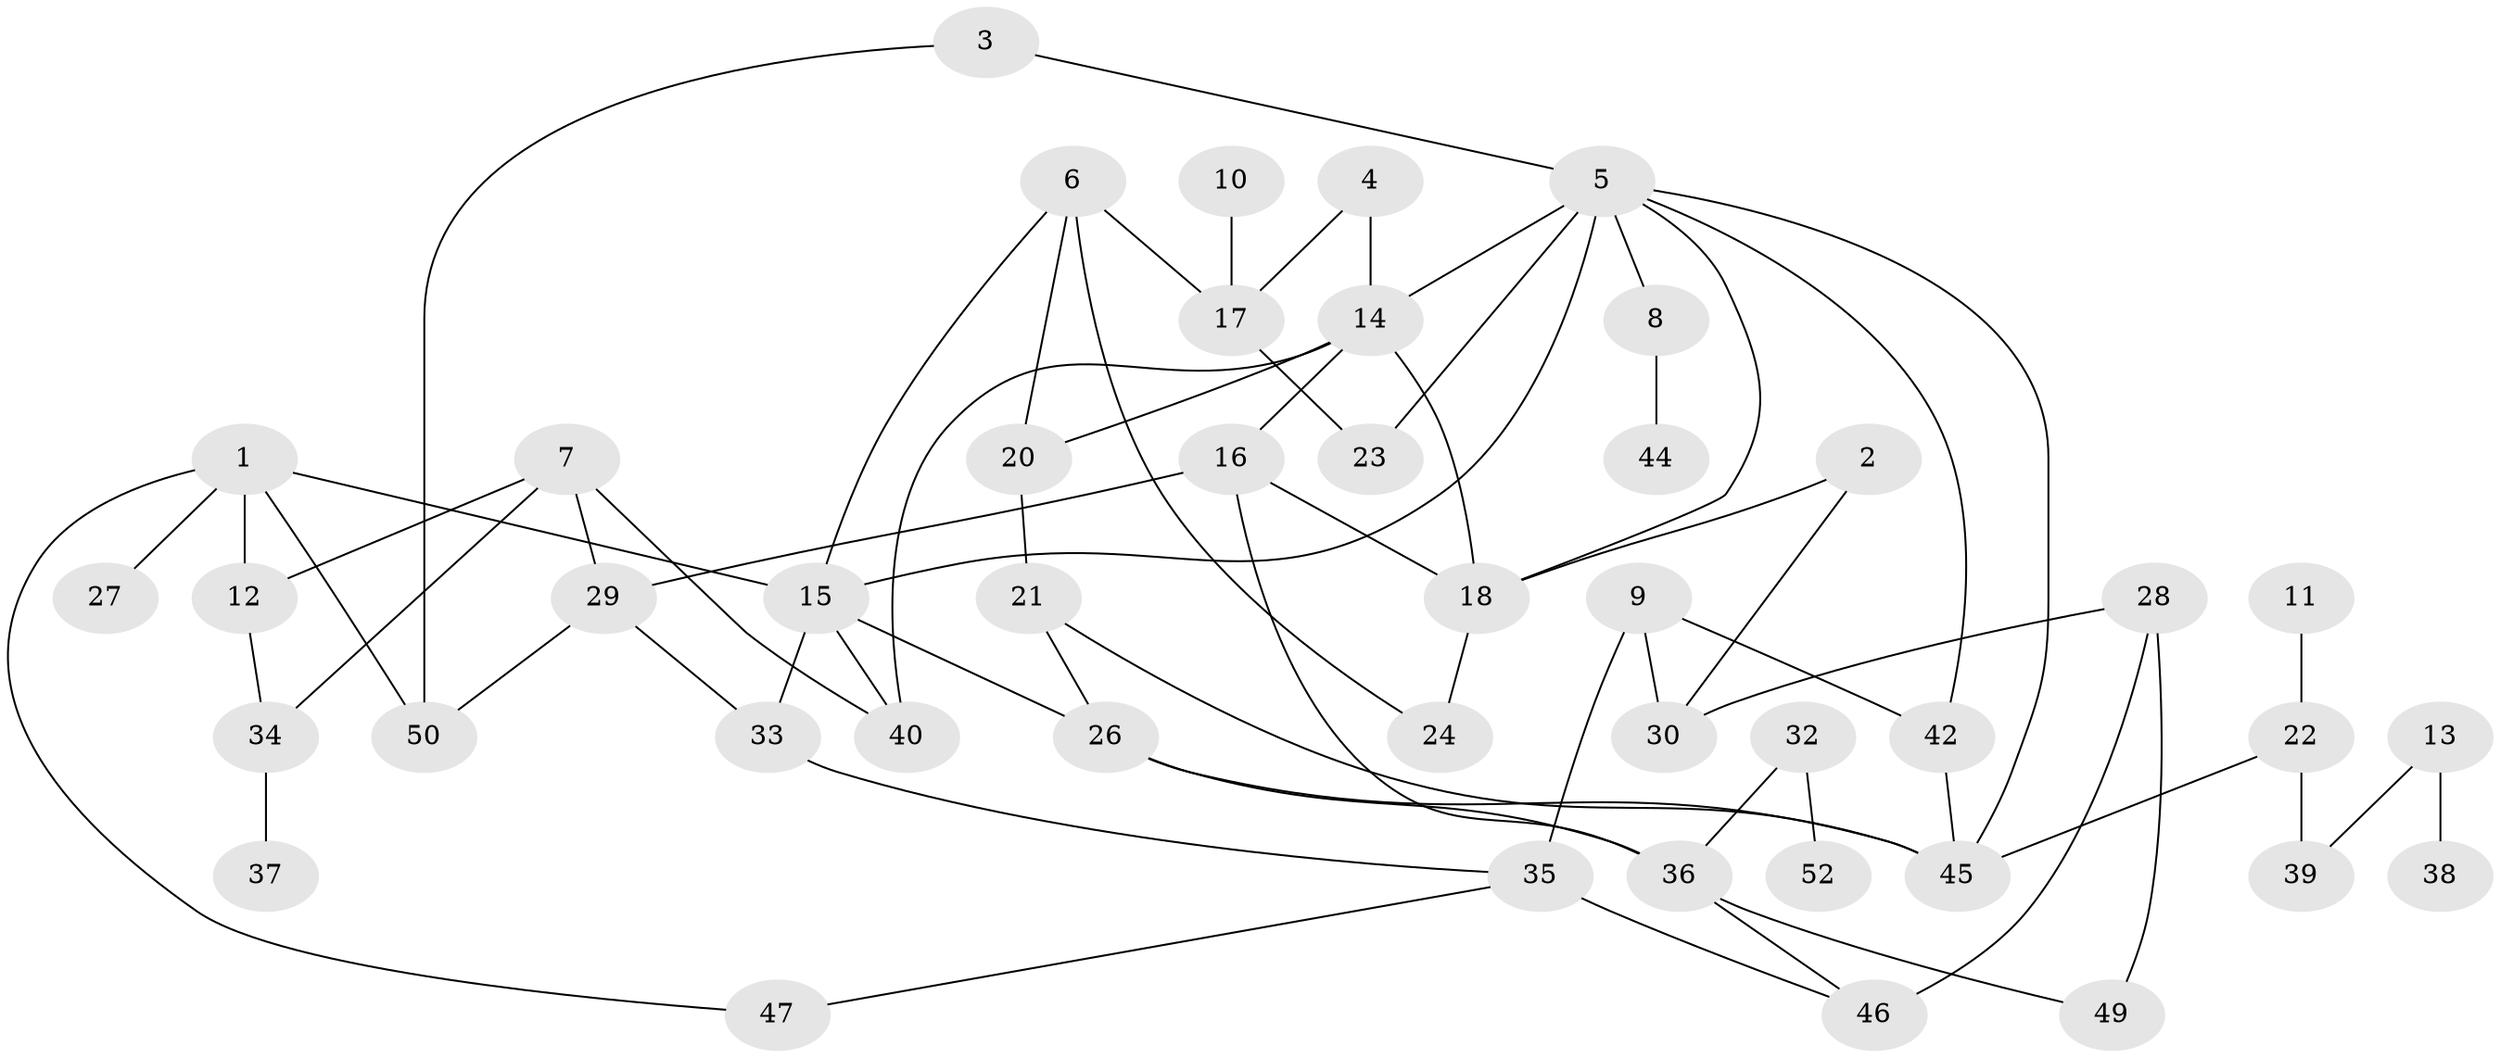 // original degree distribution, {2: 0.20388349514563106, 4: 0.11650485436893204, 1: 0.27184466019417475, 5: 0.05825242718446602, 3: 0.27184466019417475, 0: 0.05825242718446602, 6: 0.019417475728155338}
// Generated by graph-tools (version 1.1) at 2025/33/03/09/25 02:33:59]
// undirected, 45 vertices, 68 edges
graph export_dot {
graph [start="1"]
  node [color=gray90,style=filled];
  1;
  2;
  3;
  4;
  5;
  6;
  7;
  8;
  9;
  10;
  11;
  12;
  13;
  14;
  15;
  16;
  17;
  18;
  20;
  21;
  22;
  23;
  24;
  26;
  27;
  28;
  29;
  30;
  32;
  33;
  34;
  35;
  36;
  37;
  38;
  39;
  40;
  42;
  44;
  45;
  46;
  47;
  49;
  50;
  52;
  1 -- 12 [weight=1.0];
  1 -- 15 [weight=1.0];
  1 -- 27 [weight=1.0];
  1 -- 47 [weight=1.0];
  1 -- 50 [weight=1.0];
  2 -- 18 [weight=1.0];
  2 -- 30 [weight=2.0];
  3 -- 5 [weight=1.0];
  3 -- 50 [weight=1.0];
  4 -- 14 [weight=1.0];
  4 -- 17 [weight=2.0];
  5 -- 8 [weight=1.0];
  5 -- 14 [weight=1.0];
  5 -- 15 [weight=1.0];
  5 -- 18 [weight=1.0];
  5 -- 23 [weight=1.0];
  5 -- 42 [weight=1.0];
  5 -- 45 [weight=1.0];
  6 -- 15 [weight=1.0];
  6 -- 17 [weight=1.0];
  6 -- 20 [weight=1.0];
  6 -- 24 [weight=1.0];
  7 -- 12 [weight=1.0];
  7 -- 29 [weight=1.0];
  7 -- 34 [weight=1.0];
  7 -- 40 [weight=1.0];
  8 -- 44 [weight=1.0];
  9 -- 30 [weight=1.0];
  9 -- 35 [weight=2.0];
  9 -- 42 [weight=1.0];
  10 -- 17 [weight=2.0];
  11 -- 22 [weight=1.0];
  12 -- 34 [weight=1.0];
  13 -- 38 [weight=1.0];
  13 -- 39 [weight=1.0];
  14 -- 16 [weight=1.0];
  14 -- 18 [weight=2.0];
  14 -- 20 [weight=3.0];
  14 -- 40 [weight=1.0];
  15 -- 26 [weight=1.0];
  15 -- 33 [weight=1.0];
  15 -- 40 [weight=1.0];
  16 -- 18 [weight=1.0];
  16 -- 29 [weight=1.0];
  16 -- 36 [weight=1.0];
  17 -- 23 [weight=1.0];
  18 -- 24 [weight=1.0];
  20 -- 21 [weight=2.0];
  21 -- 26 [weight=1.0];
  21 -- 45 [weight=1.0];
  22 -- 39 [weight=1.0];
  22 -- 45 [weight=1.0];
  26 -- 36 [weight=1.0];
  26 -- 45 [weight=1.0];
  28 -- 30 [weight=1.0];
  28 -- 46 [weight=2.0];
  28 -- 49 [weight=1.0];
  29 -- 33 [weight=1.0];
  29 -- 50 [weight=1.0];
  32 -- 36 [weight=1.0];
  32 -- 52 [weight=1.0];
  33 -- 35 [weight=1.0];
  34 -- 37 [weight=1.0];
  35 -- 46 [weight=1.0];
  35 -- 47 [weight=1.0];
  36 -- 46 [weight=1.0];
  36 -- 49 [weight=1.0];
  42 -- 45 [weight=1.0];
}
